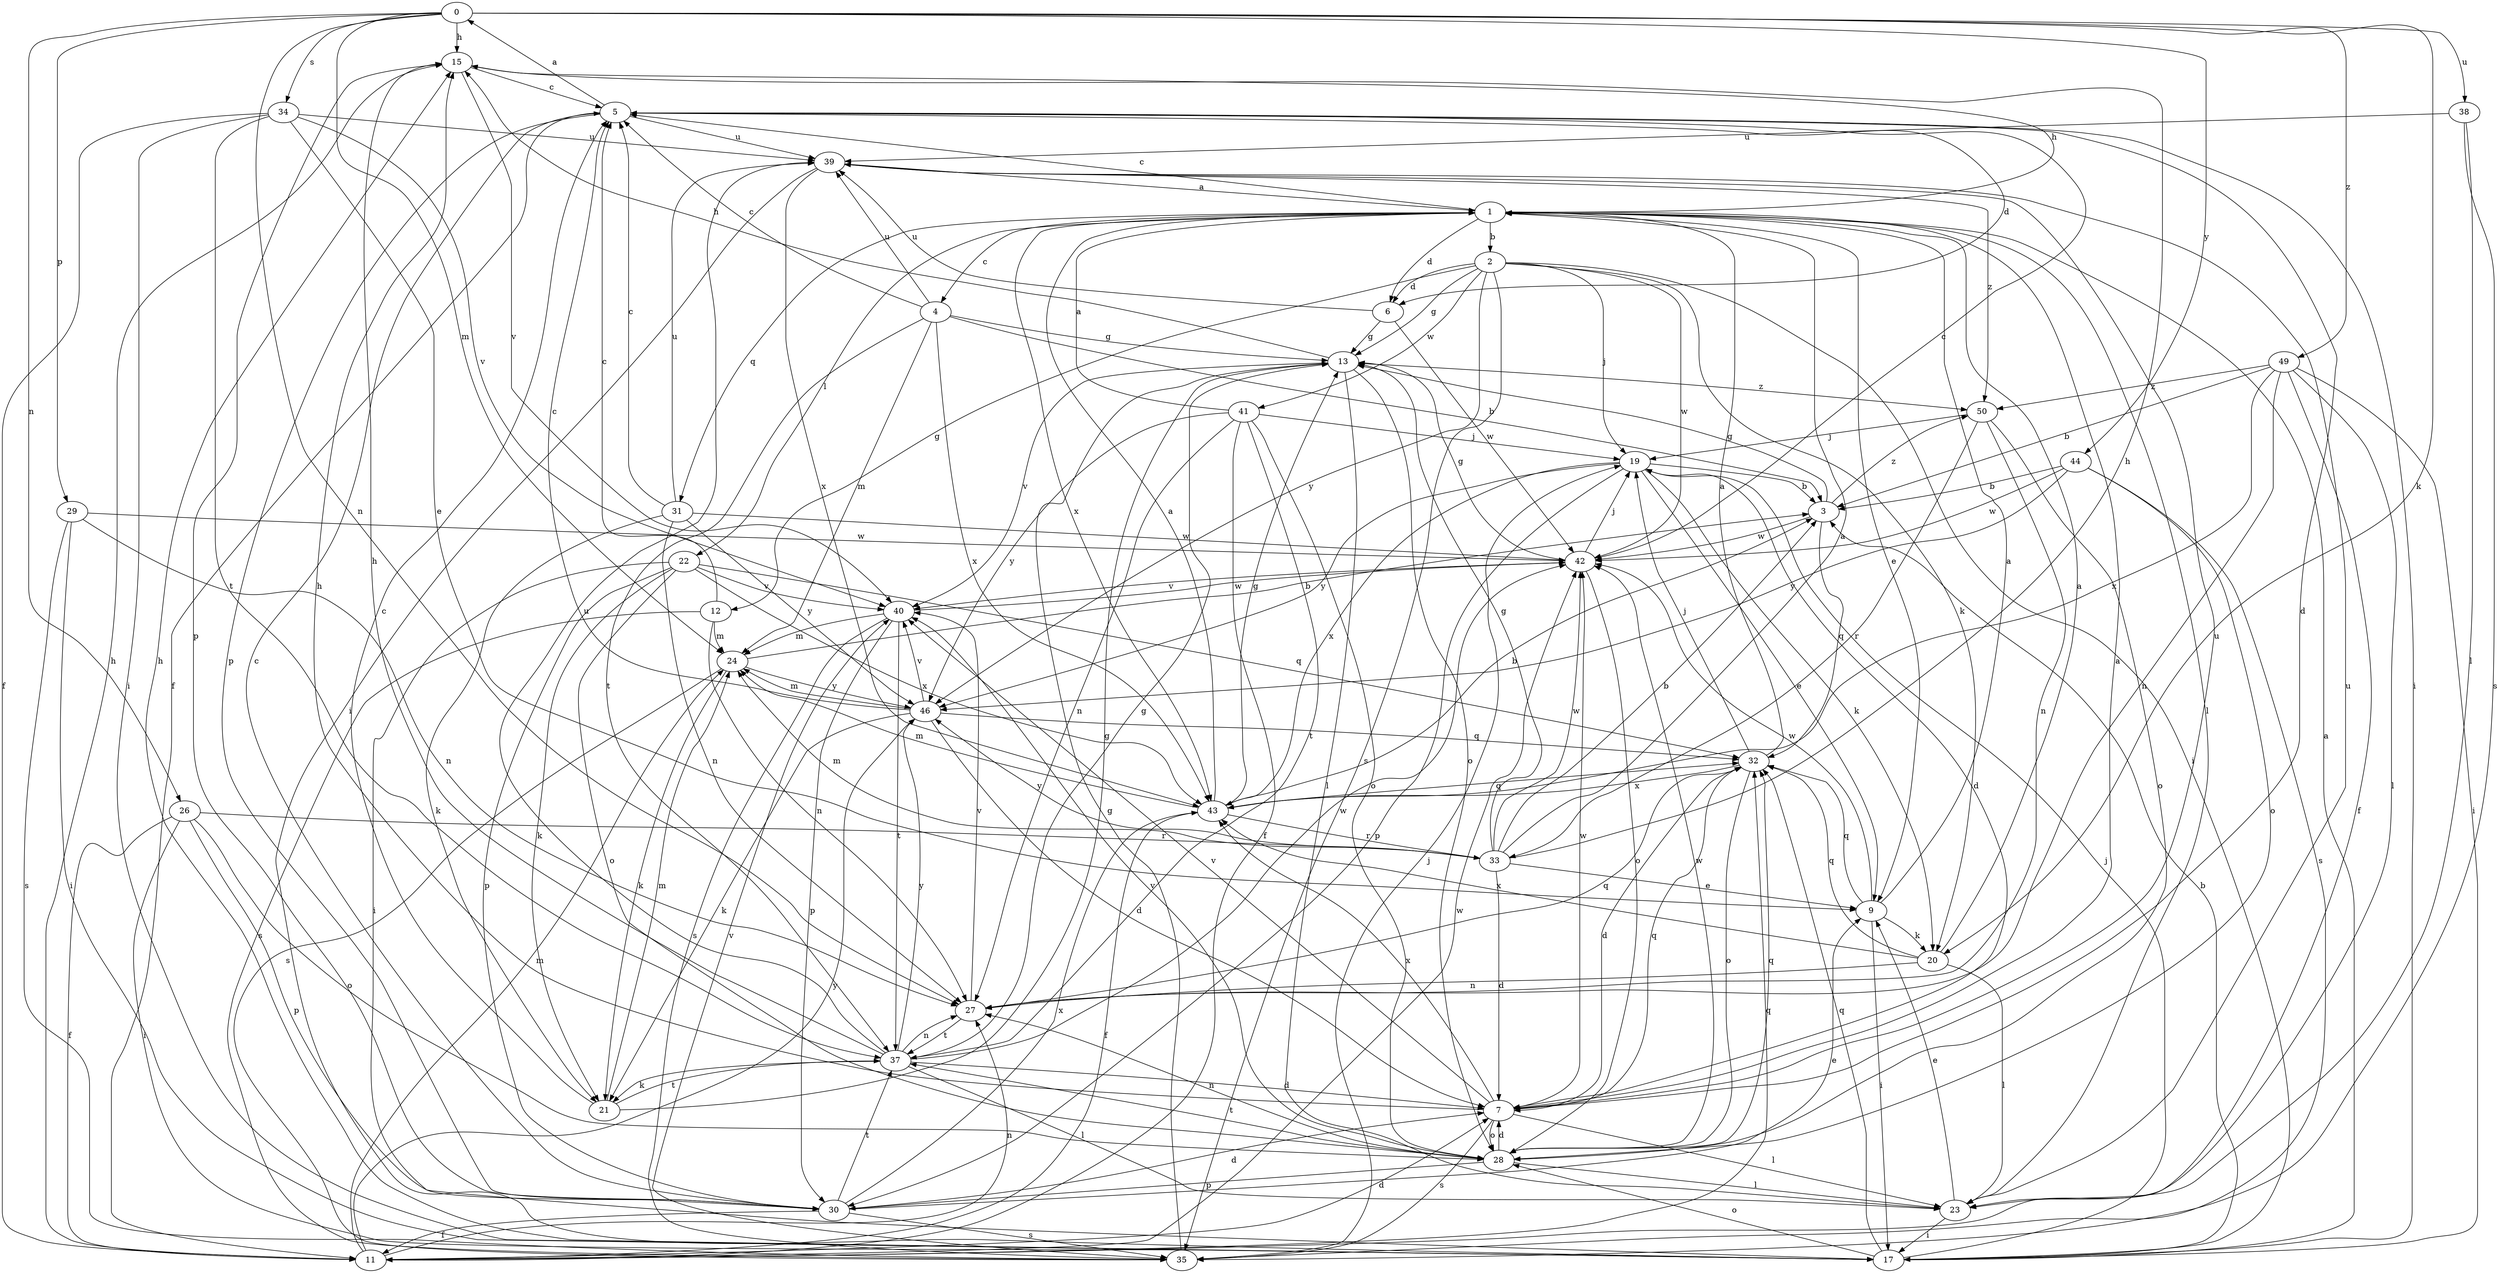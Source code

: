 strict digraph  {
0;
1;
2;
3;
4;
5;
6;
7;
9;
11;
12;
13;
15;
17;
19;
20;
21;
22;
23;
24;
26;
27;
28;
29;
30;
31;
32;
33;
34;
35;
37;
38;
39;
40;
41;
42;
43;
44;
46;
49;
50;
0 -> 15  [label=h];
0 -> 20  [label=k];
0 -> 24  [label=m];
0 -> 26  [label=n];
0 -> 27  [label=n];
0 -> 29  [label=p];
0 -> 34  [label=s];
0 -> 38  [label=u];
0 -> 44  [label=y];
0 -> 49  [label=z];
1 -> 2  [label=b];
1 -> 4  [label=c];
1 -> 5  [label=c];
1 -> 6  [label=d];
1 -> 9  [label=e];
1 -> 15  [label=h];
1 -> 22  [label=l];
1 -> 23  [label=l];
1 -> 31  [label=q];
1 -> 43  [label=x];
2 -> 6  [label=d];
2 -> 12  [label=g];
2 -> 13  [label=g];
2 -> 17  [label=i];
2 -> 19  [label=j];
2 -> 20  [label=k];
2 -> 35  [label=s];
2 -> 41  [label=w];
2 -> 42  [label=w];
2 -> 46  [label=y];
3 -> 13  [label=g];
3 -> 32  [label=q];
3 -> 42  [label=w];
3 -> 50  [label=z];
4 -> 3  [label=b];
4 -> 5  [label=c];
4 -> 13  [label=g];
4 -> 24  [label=m];
4 -> 37  [label=t];
4 -> 39  [label=u];
4 -> 43  [label=x];
5 -> 0  [label=a];
5 -> 6  [label=d];
5 -> 7  [label=d];
5 -> 11  [label=f];
5 -> 17  [label=i];
5 -> 30  [label=p];
5 -> 39  [label=u];
6 -> 13  [label=g];
6 -> 39  [label=u];
6 -> 42  [label=w];
7 -> 1  [label=a];
7 -> 15  [label=h];
7 -> 23  [label=l];
7 -> 28  [label=o];
7 -> 32  [label=q];
7 -> 35  [label=s];
7 -> 39  [label=u];
7 -> 40  [label=v];
7 -> 42  [label=w];
7 -> 43  [label=x];
9 -> 1  [label=a];
9 -> 17  [label=i];
9 -> 20  [label=k];
9 -> 32  [label=q];
9 -> 42  [label=w];
11 -> 7  [label=d];
11 -> 15  [label=h];
11 -> 24  [label=m];
11 -> 27  [label=n];
11 -> 32  [label=q];
11 -> 42  [label=w];
11 -> 46  [label=y];
12 -> 5  [label=c];
12 -> 24  [label=m];
12 -> 27  [label=n];
12 -> 35  [label=s];
13 -> 15  [label=h];
13 -> 23  [label=l];
13 -> 28  [label=o];
13 -> 40  [label=v];
13 -> 50  [label=z];
15 -> 5  [label=c];
15 -> 30  [label=p];
15 -> 40  [label=v];
17 -> 1  [label=a];
17 -> 3  [label=b];
17 -> 15  [label=h];
17 -> 19  [label=j];
17 -> 28  [label=o];
17 -> 32  [label=q];
19 -> 3  [label=b];
19 -> 7  [label=d];
19 -> 9  [label=e];
19 -> 20  [label=k];
19 -> 30  [label=p];
19 -> 43  [label=x];
19 -> 46  [label=y];
20 -> 1  [label=a];
20 -> 23  [label=l];
20 -> 27  [label=n];
20 -> 32  [label=q];
20 -> 43  [label=x];
21 -> 5  [label=c];
21 -> 13  [label=g];
21 -> 24  [label=m];
21 -> 37  [label=t];
22 -> 17  [label=i];
22 -> 21  [label=k];
22 -> 28  [label=o];
22 -> 30  [label=p];
22 -> 32  [label=q];
22 -> 40  [label=v];
22 -> 43  [label=x];
23 -> 9  [label=e];
23 -> 17  [label=i];
23 -> 39  [label=u];
24 -> 3  [label=b];
24 -> 21  [label=k];
24 -> 35  [label=s];
24 -> 46  [label=y];
26 -> 11  [label=f];
26 -> 17  [label=i];
26 -> 28  [label=o];
26 -> 30  [label=p];
26 -> 33  [label=r];
27 -> 32  [label=q];
27 -> 37  [label=t];
27 -> 40  [label=v];
28 -> 7  [label=d];
28 -> 23  [label=l];
28 -> 27  [label=n];
28 -> 30  [label=p];
28 -> 32  [label=q];
28 -> 37  [label=t];
28 -> 40  [label=v];
28 -> 42  [label=w];
29 -> 17  [label=i];
29 -> 27  [label=n];
29 -> 35  [label=s];
29 -> 42  [label=w];
30 -> 5  [label=c];
30 -> 7  [label=d];
30 -> 9  [label=e];
30 -> 11  [label=f];
30 -> 35  [label=s];
30 -> 37  [label=t];
30 -> 43  [label=x];
31 -> 5  [label=c];
31 -> 21  [label=k];
31 -> 27  [label=n];
31 -> 39  [label=u];
31 -> 42  [label=w];
31 -> 46  [label=y];
32 -> 1  [label=a];
32 -> 7  [label=d];
32 -> 19  [label=j];
32 -> 28  [label=o];
32 -> 43  [label=x];
33 -> 1  [label=a];
33 -> 3  [label=b];
33 -> 7  [label=d];
33 -> 9  [label=e];
33 -> 13  [label=g];
33 -> 15  [label=h];
33 -> 24  [label=m];
33 -> 42  [label=w];
33 -> 46  [label=y];
34 -> 9  [label=e];
34 -> 11  [label=f];
34 -> 17  [label=i];
34 -> 37  [label=t];
34 -> 39  [label=u];
34 -> 40  [label=v];
35 -> 13  [label=g];
35 -> 19  [label=j];
35 -> 40  [label=v];
37 -> 7  [label=d];
37 -> 13  [label=g];
37 -> 15  [label=h];
37 -> 21  [label=k];
37 -> 23  [label=l];
37 -> 27  [label=n];
37 -> 39  [label=u];
37 -> 42  [label=w];
37 -> 46  [label=y];
38 -> 23  [label=l];
38 -> 35  [label=s];
38 -> 39  [label=u];
39 -> 1  [label=a];
39 -> 17  [label=i];
39 -> 43  [label=x];
39 -> 50  [label=z];
40 -> 24  [label=m];
40 -> 30  [label=p];
40 -> 35  [label=s];
40 -> 37  [label=t];
40 -> 42  [label=w];
41 -> 1  [label=a];
41 -> 11  [label=f];
41 -> 19  [label=j];
41 -> 27  [label=n];
41 -> 28  [label=o];
41 -> 37  [label=t];
41 -> 46  [label=y];
42 -> 5  [label=c];
42 -> 13  [label=g];
42 -> 19  [label=j];
42 -> 28  [label=o];
42 -> 40  [label=v];
43 -> 1  [label=a];
43 -> 3  [label=b];
43 -> 11  [label=f];
43 -> 13  [label=g];
43 -> 24  [label=m];
43 -> 32  [label=q];
43 -> 33  [label=r];
44 -> 3  [label=b];
44 -> 28  [label=o];
44 -> 35  [label=s];
44 -> 42  [label=w];
44 -> 46  [label=y];
46 -> 5  [label=c];
46 -> 7  [label=d];
46 -> 21  [label=k];
46 -> 24  [label=m];
46 -> 32  [label=q];
46 -> 40  [label=v];
49 -> 3  [label=b];
49 -> 11  [label=f];
49 -> 17  [label=i];
49 -> 23  [label=l];
49 -> 27  [label=n];
49 -> 43  [label=x];
49 -> 50  [label=z];
50 -> 19  [label=j];
50 -> 27  [label=n];
50 -> 28  [label=o];
50 -> 33  [label=r];
}
